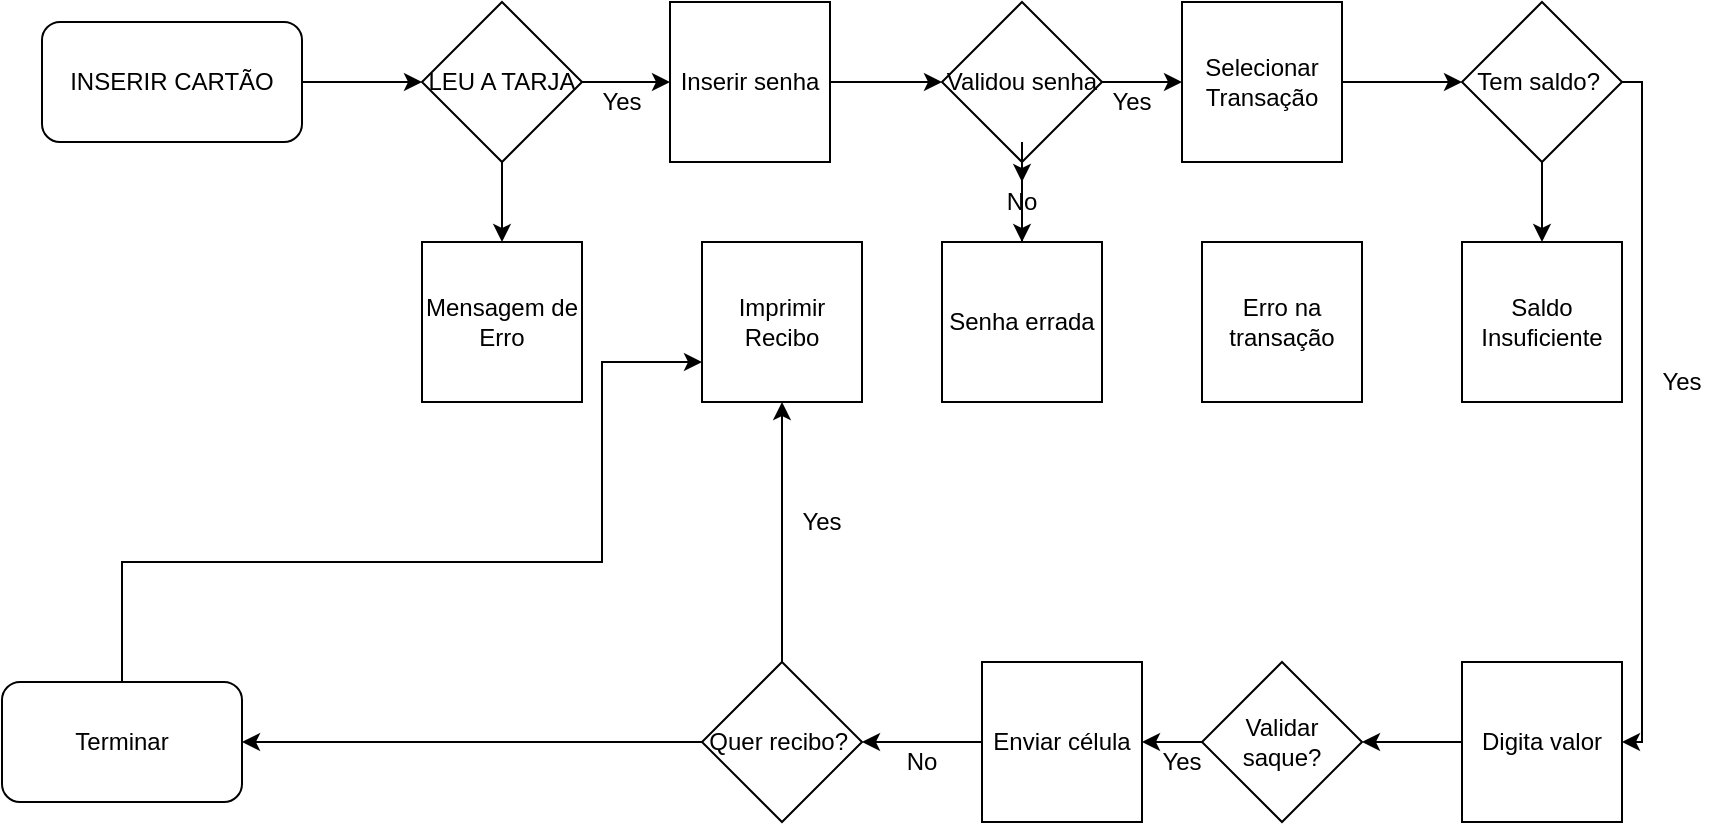 <mxfile version="12.7.9" type="github"><diagram id="9Fwq-4LLrkCb66SaZP-x" name="Page-1"><mxGraphModel dx="782" dy="738" grid="1" gridSize="10" guides="1" tooltips="1" connect="1" arrows="1" fold="1" page="1" pageScale="1" pageWidth="1169" pageHeight="1654" math="0" shadow="0"><root><mxCell id="0"/><mxCell id="1" parent="0"/><mxCell id="vneC3ZnHepYW_TS9yQox-5" value="" style="edgeStyle=orthogonalEdgeStyle;rounded=0;orthogonalLoop=1;jettySize=auto;html=1;" edge="1" parent="1" source="vneC3ZnHepYW_TS9yQox-1" target="vneC3ZnHepYW_TS9yQox-4"><mxGeometry relative="1" as="geometry"/></mxCell><mxCell id="vneC3ZnHepYW_TS9yQox-1" value="INSERIR CARTÃO" style="rounded=1;whiteSpace=wrap;html=1;" vertex="1" parent="1"><mxGeometry x="20" y="80" width="130" height="60" as="geometry"/></mxCell><mxCell id="vneC3ZnHepYW_TS9yQox-7" value="" style="edgeStyle=orthogonalEdgeStyle;rounded=0;orthogonalLoop=1;jettySize=auto;html=1;" edge="1" parent="1" source="vneC3ZnHepYW_TS9yQox-4" target="vneC3ZnHepYW_TS9yQox-6"><mxGeometry relative="1" as="geometry"/></mxCell><mxCell id="vneC3ZnHepYW_TS9yQox-19" value="" style="edgeStyle=orthogonalEdgeStyle;rounded=0;orthogonalLoop=1;jettySize=auto;html=1;" edge="1" parent="1" source="vneC3ZnHepYW_TS9yQox-4" target="vneC3ZnHepYW_TS9yQox-18"><mxGeometry relative="1" as="geometry"/></mxCell><mxCell id="vneC3ZnHepYW_TS9yQox-4" value="LEU A TARJA" style="rhombus;whiteSpace=wrap;html=1;" vertex="1" parent="1"><mxGeometry x="210" y="70" width="80" height="80" as="geometry"/></mxCell><mxCell id="vneC3ZnHepYW_TS9yQox-9" value="" style="edgeStyle=orthogonalEdgeStyle;rounded=0;orthogonalLoop=1;jettySize=auto;html=1;" edge="1" parent="1" source="vneC3ZnHepYW_TS9yQox-6" target="vneC3ZnHepYW_TS9yQox-8"><mxGeometry relative="1" as="geometry"/></mxCell><mxCell id="vneC3ZnHepYW_TS9yQox-6" value="Inserir senha" style="whiteSpace=wrap;html=1;aspect=fixed;" vertex="1" parent="1"><mxGeometry x="334" y="70" width="80" height="80" as="geometry"/></mxCell><mxCell id="vneC3ZnHepYW_TS9yQox-12" value="" style="edgeStyle=orthogonalEdgeStyle;rounded=0;orthogonalLoop=1;jettySize=auto;html=1;" edge="1" parent="1" source="vneC3ZnHepYW_TS9yQox-8" target="vneC3ZnHepYW_TS9yQox-11"><mxGeometry relative="1" as="geometry"/></mxCell><mxCell id="vneC3ZnHepYW_TS9yQox-36" value="" style="edgeStyle=orthogonalEdgeStyle;rounded=0;orthogonalLoop=1;jettySize=auto;html=1;" edge="1" parent="1" source="vneC3ZnHepYW_TS9yQox-37" target="vneC3ZnHepYW_TS9yQox-22"><mxGeometry relative="1" as="geometry"/></mxCell><mxCell id="vneC3ZnHepYW_TS9yQox-8" value="Validou senha" style="rhombus;whiteSpace=wrap;html=1;" vertex="1" parent="1"><mxGeometry x="470" y="70" width="80" height="80" as="geometry"/></mxCell><mxCell id="vneC3ZnHepYW_TS9yQox-14" value="" style="edgeStyle=orthogonalEdgeStyle;rounded=0;orthogonalLoop=1;jettySize=auto;html=1;" edge="1" parent="1" source="vneC3ZnHepYW_TS9yQox-11" target="vneC3ZnHepYW_TS9yQox-13"><mxGeometry relative="1" as="geometry"/></mxCell><mxCell id="vneC3ZnHepYW_TS9yQox-11" value="Selecionar Transação" style="whiteSpace=wrap;html=1;aspect=fixed;" vertex="1" parent="1"><mxGeometry x="590" y="70" width="80" height="80" as="geometry"/></mxCell><mxCell id="vneC3ZnHepYW_TS9yQox-16" value="" style="edgeStyle=orthogonalEdgeStyle;rounded=0;orthogonalLoop=1;jettySize=auto;html=1;" edge="1" parent="1" source="vneC3ZnHepYW_TS9yQox-13" target="vneC3ZnHepYW_TS9yQox-15"><mxGeometry relative="1" as="geometry"/></mxCell><mxCell id="vneC3ZnHepYW_TS9yQox-35" value="" style="edgeStyle=orthogonalEdgeStyle;rounded=0;orthogonalLoop=1;jettySize=auto;html=1;entryX=1;entryY=0.5;entryDx=0;entryDy=0;" edge="1" parent="1" source="vneC3ZnHepYW_TS9yQox-13" target="vneC3ZnHepYW_TS9yQox-17"><mxGeometry relative="1" as="geometry"><mxPoint x="890" y="110" as="targetPoint"/><Array as="points"><mxPoint x="820" y="110"/><mxPoint x="820" y="440"/></Array></mxGeometry></mxCell><mxCell id="vneC3ZnHepYW_TS9yQox-13" value="Tem saldo?&amp;nbsp;" style="rhombus;whiteSpace=wrap;html=1;" vertex="1" parent="1"><mxGeometry x="730" y="70" width="80" height="80" as="geometry"/></mxCell><mxCell id="vneC3ZnHepYW_TS9yQox-15" value="Saldo Insuficiente" style="whiteSpace=wrap;html=1;aspect=fixed;" vertex="1" parent="1"><mxGeometry x="730" y="190" width="80" height="80" as="geometry"/></mxCell><mxCell id="vneC3ZnHepYW_TS9yQox-30" value="" style="edgeStyle=orthogonalEdgeStyle;rounded=0;orthogonalLoop=1;jettySize=auto;html=1;" edge="1" parent="1" source="vneC3ZnHepYW_TS9yQox-17" target="vneC3ZnHepYW_TS9yQox-24"><mxGeometry relative="1" as="geometry"/></mxCell><mxCell id="vneC3ZnHepYW_TS9yQox-17" value="Digita valor&lt;br&gt;" style="whiteSpace=wrap;html=1;aspect=fixed;" vertex="1" parent="1"><mxGeometry x="730" y="400" width="80" height="80" as="geometry"/></mxCell><mxCell id="vneC3ZnHepYW_TS9yQox-18" value="Mensagem de Erro" style="whiteSpace=wrap;html=1;aspect=fixed;" vertex="1" parent="1"><mxGeometry x="210" y="190" width="80" height="80" as="geometry"/></mxCell><mxCell id="vneC3ZnHepYW_TS9yQox-47" value="" style="edgeStyle=orthogonalEdgeStyle;rounded=0;orthogonalLoop=1;jettySize=auto;html=1;entryX=0;entryY=0.75;entryDx=0;entryDy=0;" edge="1" parent="1" source="vneC3ZnHepYW_TS9yQox-20" target="vneC3ZnHepYW_TS9yQox-21"><mxGeometry relative="1" as="geometry"><mxPoint x="60" y="340" as="targetPoint"/><Array as="points"><mxPoint x="60" y="350"/><mxPoint x="300" y="350"/><mxPoint x="300" y="250"/></Array></mxGeometry></mxCell><mxCell id="vneC3ZnHepYW_TS9yQox-20" value="Terminar" style="rounded=1;whiteSpace=wrap;html=1;" vertex="1" parent="1"><mxGeometry y="410" width="120" height="60" as="geometry"/></mxCell><mxCell id="vneC3ZnHepYW_TS9yQox-21" value="Imprimir Recibo" style="whiteSpace=wrap;html=1;aspect=fixed;" vertex="1" parent="1"><mxGeometry x="350" y="190" width="80" height="80" as="geometry"/></mxCell><mxCell id="vneC3ZnHepYW_TS9yQox-22" value="Senha errada" style="whiteSpace=wrap;html=1;aspect=fixed;" vertex="1" parent="1"><mxGeometry x="470" y="190" width="80" height="80" as="geometry"/></mxCell><mxCell id="vneC3ZnHepYW_TS9yQox-23" value="Erro na transação&lt;br&gt;" style="whiteSpace=wrap;html=1;aspect=fixed;" vertex="1" parent="1"><mxGeometry x="600" y="190" width="80" height="80" as="geometry"/></mxCell><mxCell id="vneC3ZnHepYW_TS9yQox-31" value="" style="edgeStyle=orthogonalEdgeStyle;rounded=0;orthogonalLoop=1;jettySize=auto;html=1;" edge="1" parent="1" source="vneC3ZnHepYW_TS9yQox-24" target="vneC3ZnHepYW_TS9yQox-25"><mxGeometry relative="1" as="geometry"/></mxCell><mxCell id="vneC3ZnHepYW_TS9yQox-24" value="Validar saque?" style="rhombus;whiteSpace=wrap;html=1;" vertex="1" parent="1"><mxGeometry x="600" y="400" width="80" height="80" as="geometry"/></mxCell><mxCell id="vneC3ZnHepYW_TS9yQox-29" value="" style="edgeStyle=orthogonalEdgeStyle;rounded=0;orthogonalLoop=1;jettySize=auto;html=1;" edge="1" parent="1" source="vneC3ZnHepYW_TS9yQox-25" target="vneC3ZnHepYW_TS9yQox-26"><mxGeometry relative="1" as="geometry"/></mxCell><mxCell id="vneC3ZnHepYW_TS9yQox-25" value="Enviar célula" style="whiteSpace=wrap;html=1;aspect=fixed;" vertex="1" parent="1"><mxGeometry x="490" y="400" width="80" height="80" as="geometry"/></mxCell><mxCell id="vneC3ZnHepYW_TS9yQox-28" value="" style="edgeStyle=orthogonalEdgeStyle;rounded=0;orthogonalLoop=1;jettySize=auto;html=1;entryX=0.5;entryY=1;entryDx=0;entryDy=0;" edge="1" parent="1" source="vneC3ZnHepYW_TS9yQox-26" target="vneC3ZnHepYW_TS9yQox-21"><mxGeometry relative="1" as="geometry"><mxPoint x="390" y="340" as="targetPoint"/></mxGeometry></mxCell><mxCell id="vneC3ZnHepYW_TS9yQox-50" value="" style="edgeStyle=orthogonalEdgeStyle;rounded=0;orthogonalLoop=1;jettySize=auto;html=1;exitX=0;exitY=0.5;exitDx=0;exitDy=0;" edge="1" parent="1" source="vneC3ZnHepYW_TS9yQox-26"><mxGeometry relative="1" as="geometry"><mxPoint x="120" y="440" as="targetPoint"/><Array as="points"><mxPoint x="120" y="440"/></Array></mxGeometry></mxCell><mxCell id="vneC3ZnHepYW_TS9yQox-26" value="Quer recibo?&amp;nbsp;" style="rhombus;whiteSpace=wrap;html=1;" vertex="1" parent="1"><mxGeometry x="350" y="400" width="80" height="80" as="geometry"/></mxCell><mxCell id="vneC3ZnHepYW_TS9yQox-37" value="No" style="text;html=1;strokeColor=none;fillColor=none;align=center;verticalAlign=middle;whiteSpace=wrap;rounded=0;" vertex="1" parent="1"><mxGeometry x="490" y="160" width="40" height="20" as="geometry"/></mxCell><mxCell id="vneC3ZnHepYW_TS9yQox-38" value="" style="edgeStyle=orthogonalEdgeStyle;rounded=0;orthogonalLoop=1;jettySize=auto;html=1;" edge="1" parent="1" source="vneC3ZnHepYW_TS9yQox-8" target="vneC3ZnHepYW_TS9yQox-37"><mxGeometry relative="1" as="geometry"><mxPoint x="510" y="150" as="sourcePoint"/><mxPoint x="510" y="190" as="targetPoint"/></mxGeometry></mxCell><mxCell id="vneC3ZnHepYW_TS9yQox-39" value="Yes" style="text;html=1;strokeColor=none;fillColor=none;align=center;verticalAlign=middle;whiteSpace=wrap;rounded=0;" vertex="1" parent="1"><mxGeometry x="290" y="110" width="40" height="20" as="geometry"/></mxCell><mxCell id="vneC3ZnHepYW_TS9yQox-42" value="Yes" style="text;html=1;strokeColor=none;fillColor=none;align=center;verticalAlign=middle;whiteSpace=wrap;rounded=0;" vertex="1" parent="1"><mxGeometry x="545" y="110" width="40" height="20" as="geometry"/></mxCell><mxCell id="vneC3ZnHepYW_TS9yQox-43" value="Yes" style="text;html=1;strokeColor=none;fillColor=none;align=center;verticalAlign=middle;whiteSpace=wrap;rounded=0;" vertex="1" parent="1"><mxGeometry x="820" y="250" width="40" height="20" as="geometry"/></mxCell><mxCell id="vneC3ZnHepYW_TS9yQox-44" value="Yes" style="text;html=1;strokeColor=none;fillColor=none;align=center;verticalAlign=middle;whiteSpace=wrap;rounded=0;" vertex="1" parent="1"><mxGeometry x="570" y="440" width="40" height="20" as="geometry"/></mxCell><mxCell id="vneC3ZnHepYW_TS9yQox-45" value="No" style="text;html=1;strokeColor=none;fillColor=none;align=center;verticalAlign=middle;whiteSpace=wrap;rounded=0;" vertex="1" parent="1"><mxGeometry x="440" y="440" width="40" height="20" as="geometry"/></mxCell><mxCell id="vneC3ZnHepYW_TS9yQox-48" value="Yes" style="text;html=1;strokeColor=none;fillColor=none;align=center;verticalAlign=middle;whiteSpace=wrap;rounded=0;" vertex="1" parent="1"><mxGeometry x="390" y="320" width="40" height="20" as="geometry"/></mxCell></root></mxGraphModel></diagram></mxfile>